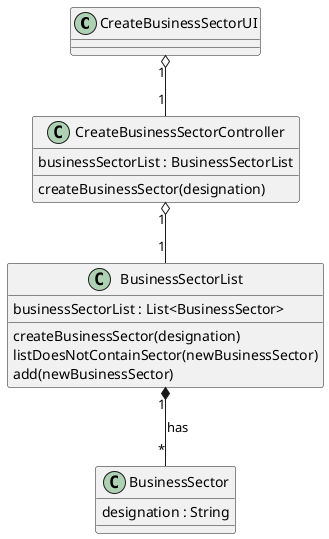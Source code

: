 @startuml
'https://plantuml.com/class-diagram

class CreateBusinessSectorUI{}


class CreateBusinessSectorController{
businessSectorList : BusinessSectorList
createBusinessSector(designation)
}


class BusinessSectorList{
businessSectorList : List<BusinessSector>
createBusinessSector(designation)
listDoesNotContainSector(newBusinessSector)
add(newBusinessSector)
}


class BusinessSector{
designation : String
}

BusinessSectorList "1" *-- "*" BusinessSector : has
CreateBusinessSectorController "1" o-- "1" BusinessSectorList
CreateBusinessSectorUI "1" o-- "1" CreateBusinessSectorController
@enduml